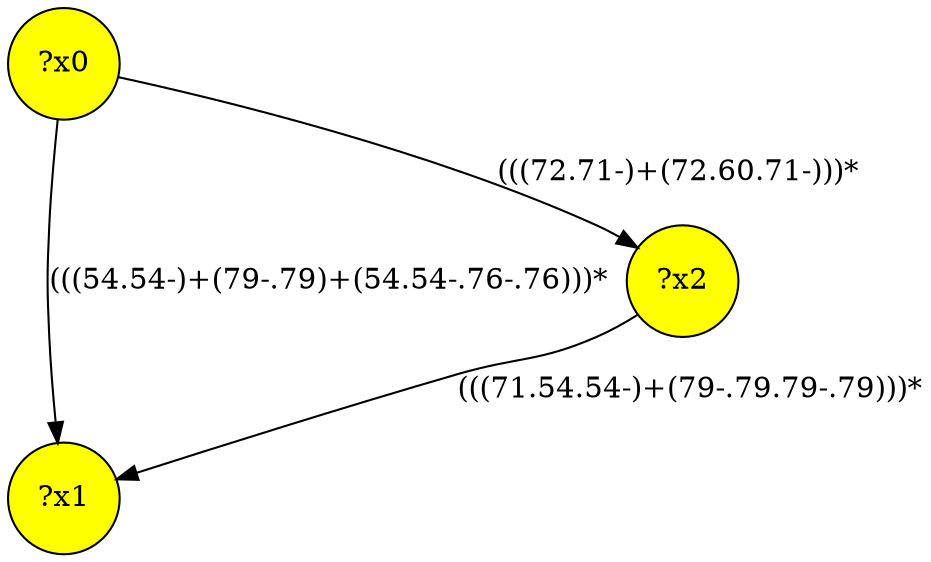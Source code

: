 digraph g {
	x1 [fillcolor="yellow", style="filled," shape=circle, label="?x1"];
	x0 [fillcolor="yellow", style="filled," shape=circle, label="?x0"];
	x2 [fillcolor="yellow", style="filled," shape=circle, label="?x2"];
	x0 -> x1 [label="(((54.54-)+(79-.79)+(54.54-.76-.76)))*"];
	x0 -> x2 [label="(((72.71-)+(72.60.71-)))*"];
	x2 -> x1 [label="(((71.54.54-)+(79-.79.79-.79)))*"];
}
